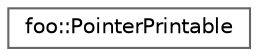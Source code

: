 digraph "Graphical Class Hierarchy"
{
 // LATEX_PDF_SIZE
  bgcolor="transparent";
  edge [fontname=Helvetica,fontsize=10,labelfontname=Helvetica,labelfontsize=10];
  node [fontname=Helvetica,fontsize=10,shape=box,height=0.2,width=0.4];
  rankdir="LR";
  Node0 [id="Node000000",label="foo::PointerPrintable",height=0.2,width=0.4,color="grey40", fillcolor="white", style="filled",URL="$structfoo_1_1_pointer_printable.html",tooltip=" "];
}
